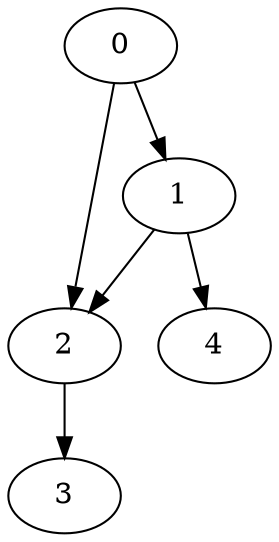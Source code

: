 digraph {
    0 [ label = "0" ]
    1 [ label = "1" ]
    2 [ label = "2" ]
    3 [ label = "3" ]
    4 [ label = "4" ]
    0 -> 1 [ ]
    0 -> 2 [ ]
    1 -> 2 [ ]
    1 -> 4 [ ]
    2 -> 3 [ ]
}
